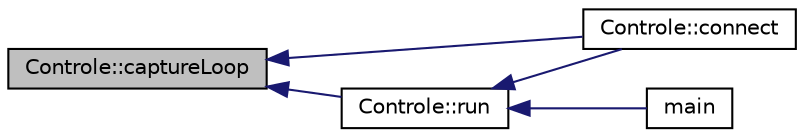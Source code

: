 digraph "Controle::captureLoop"
{
  edge [fontname="Helvetica",fontsize="10",labelfontname="Helvetica",labelfontsize="10"];
  node [fontname="Helvetica",fontsize="10",shape=record];
  rankdir="LR";
  Node12 [label="Controle::captureLoop",height=0.2,width=0.4,color="black", fillcolor="grey75", style="filled", fontcolor="black"];
  Node12 -> Node13 [dir="back",color="midnightblue",fontsize="10",style="solid",fontname="Helvetica"];
  Node13 [label="Controle::connect",height=0.2,width=0.4,color="black", fillcolor="white", style="filled",URL="$class_controle.html#a4bede01b9018cab4780db162d1fa50dd"];
  Node12 -> Node14 [dir="back",color="midnightblue",fontsize="10",style="solid",fontname="Helvetica"];
  Node14 [label="Controle::run",height=0.2,width=0.4,color="black", fillcolor="white", style="filled",URL="$class_controle.html#a94be17f76a39de50ba2979a2e53b109e"];
  Node14 -> Node13 [dir="back",color="midnightblue",fontsize="10",style="solid",fontname="Helvetica"];
  Node14 -> Node15 [dir="back",color="midnightblue",fontsize="10",style="solid",fontname="Helvetica"];
  Node15 [label="main",height=0.2,width=0.4,color="black", fillcolor="white", style="filled",URL="$main_8cpp.html#ae66f6b31b5ad750f1fe042a706a4e3d4"];
}

